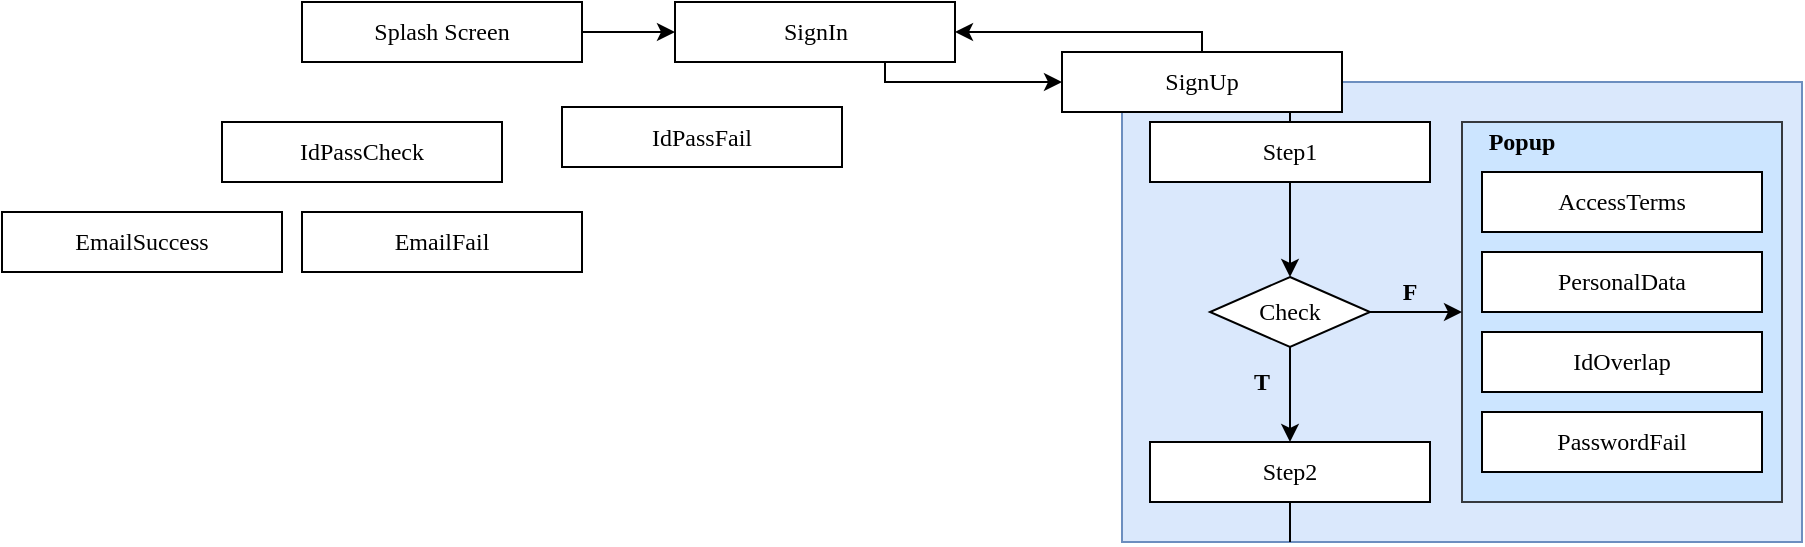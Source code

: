 <mxfile version="12.1.8" type="github" pages="1"><diagram id="XOLFAkgFm3Rj53Y3xqBl" name="Page-1"><mxGraphModel dx="948" dy="1690" grid="1" gridSize="10" guides="1" tooltips="1" connect="1" arrows="1" fold="1" page="1" pageScale="1" pageWidth="827" pageHeight="1169" math="0" shadow="0"><root><mxCell id="0"/><mxCell id="1" parent="0"/><mxCell id="pD5YeeOENnrOnMWcoTvS-38" style="edgeStyle=orthogonalEdgeStyle;rounded=0;orthogonalLoop=1;jettySize=auto;html=1;exitX=1;exitY=0.5;exitDx=0;exitDy=0;entryX=0;entryY=0.5;entryDx=0;entryDy=0;fontFamily=Verdana;" edge="1" parent="1" source="pD5YeeOENnrOnMWcoTvS-1" target="pD5YeeOENnrOnMWcoTvS-3"><mxGeometry relative="1" as="geometry"/></mxCell><mxCell id="pD5YeeOENnrOnMWcoTvS-1" value="Splash Screen" style="rounded=0;whiteSpace=wrap;fontFamily=Verdana;html=1;" vertex="1" parent="1"><mxGeometry x="500" y="-1150" width="140" height="30" as="geometry"/></mxCell><mxCell id="pD5YeeOENnrOnMWcoTvS-41" style="edgeStyle=orthogonalEdgeStyle;rounded=0;orthogonalLoop=1;jettySize=auto;html=1;exitX=0.75;exitY=1;exitDx=0;exitDy=0;entryX=0;entryY=0.5;entryDx=0;entryDy=0;fontFamily=Verdana;" edge="1" parent="1" source="pD5YeeOENnrOnMWcoTvS-3" target="pD5YeeOENnrOnMWcoTvS-4"><mxGeometry relative="1" as="geometry"><Array as="points"><mxPoint x="792" y="-1110"/></Array></mxGeometry></mxCell><mxCell id="pD5YeeOENnrOnMWcoTvS-3" value="SignIn" style="rounded=0;whiteSpace=wrap;fontFamily=Verdana;html=1;" vertex="1" parent="1"><mxGeometry x="686.5" y="-1150" width="140" height="30" as="geometry"/></mxCell><mxCell id="pD5YeeOENnrOnMWcoTvS-5" value="IdPassCheck" style="rounded=0;whiteSpace=wrap;fontFamily=Verdana;html=1;" vertex="1" parent="1"><mxGeometry x="460" y="-1090" width="140" height="30" as="geometry"/></mxCell><mxCell id="pD5YeeOENnrOnMWcoTvS-6" value="EmailFail" style="rounded=0;whiteSpace=wrap;fontFamily=Verdana;html=1;" vertex="1" parent="1"><mxGeometry x="500" y="-1045" width="140" height="30" as="geometry"/></mxCell><mxCell id="pD5YeeOENnrOnMWcoTvS-7" value="EmailSuccess" style="rounded=0;whiteSpace=wrap;fontFamily=Verdana;html=1;" vertex="1" parent="1"><mxGeometry x="350" y="-1045" width="140" height="30" as="geometry"/></mxCell><mxCell id="pD5YeeOENnrOnMWcoTvS-10" value="IdPassFail" style="rounded=0;whiteSpace=wrap;fontFamily=Verdana;html=1;" vertex="1" parent="1"><mxGeometry x="630" y="-1097.5" width="140" height="30" as="geometry"/></mxCell><mxCell id="pD5YeeOENnrOnMWcoTvS-39" value="" style="group" vertex="1" connectable="0" parent="1"><mxGeometry x="910" y="-1110" width="340" height="230" as="geometry"/></mxCell><mxCell id="pD5YeeOENnrOnMWcoTvS-27" value="" style="rounded=0;whiteSpace=wrap;html=1;fontFamily=Verdana;fillColor=#dae8fc;strokeColor=#6c8ebf;" vertex="1" parent="pD5YeeOENnrOnMWcoTvS-39"><mxGeometry width="340" height="230" as="geometry"/></mxCell><mxCell id="pD5YeeOENnrOnMWcoTvS-11" value="Step1" style="rounded=0;whiteSpace=wrap;fontFamily=Verdana;html=1;" vertex="1" parent="pD5YeeOENnrOnMWcoTvS-39"><mxGeometry x="14" y="20" width="140" height="30" as="geometry"/></mxCell><mxCell id="pD5YeeOENnrOnMWcoTvS-12" value="Step2" style="rounded=0;whiteSpace=wrap;fontFamily=Verdana;html=1;" vertex="1" parent="pD5YeeOENnrOnMWcoTvS-39"><mxGeometry x="14" y="180" width="140" height="30" as="geometry"/></mxCell><mxCell id="pD5YeeOENnrOnMWcoTvS-26" value="Check" style="rhombus;whiteSpace=wrap;html=1;fontFamily=Verdana;" vertex="1" parent="pD5YeeOENnrOnMWcoTvS-39"><mxGeometry x="44" y="97.5" width="80" height="35" as="geometry"/></mxCell><mxCell id="pD5YeeOENnrOnMWcoTvS-28" value="" style="endArrow=classic;html=1;fontFamily=Verdana;exitX=0.5;exitY=1;exitDx=0;exitDy=0;entryX=0.5;entryY=0;entryDx=0;entryDy=0;" edge="1" parent="pD5YeeOENnrOnMWcoTvS-39" source="pD5YeeOENnrOnMWcoTvS-11" target="pD5YeeOENnrOnMWcoTvS-26"><mxGeometry width="50" height="50" relative="1" as="geometry"><mxPoint x="130" y="72.5" as="sourcePoint"/><mxPoint x="180" y="22.5" as="targetPoint"/></mxGeometry></mxCell><mxCell id="pD5YeeOENnrOnMWcoTvS-30" value="" style="group" vertex="1" connectable="0" parent="pD5YeeOENnrOnMWcoTvS-39"><mxGeometry x="170" y="20" width="160" height="205" as="geometry"/></mxCell><mxCell id="pD5YeeOENnrOnMWcoTvS-13" value="" style="rounded=0;whiteSpace=wrap;html=1;fontFamily=Verdana;fillColor=#cce5ff;strokeColor=#36393d;" vertex="1" parent="pD5YeeOENnrOnMWcoTvS-30"><mxGeometry width="160" height="190" as="geometry"/></mxCell><mxCell id="pD5YeeOENnrOnMWcoTvS-15" value="IdOverlap" style="rounded=0;whiteSpace=wrap;fontFamily=Verdana;html=1;" vertex="1" parent="pD5YeeOENnrOnMWcoTvS-30"><mxGeometry x="10" y="105" width="140" height="30" as="geometry"/></mxCell><mxCell id="pD5YeeOENnrOnMWcoTvS-16" value="PasswordFail" style="rounded=0;whiteSpace=wrap;fontFamily=Verdana;html=1;" vertex="1" parent="pD5YeeOENnrOnMWcoTvS-30"><mxGeometry x="10" y="145" width="140" height="30" as="geometry"/></mxCell><mxCell id="pD5YeeOENnrOnMWcoTvS-24" value="AccessTerms" style="rounded=0;whiteSpace=wrap;fontFamily=Verdana;html=1;" vertex="1" parent="pD5YeeOENnrOnMWcoTvS-30"><mxGeometry x="10" y="25" width="140" height="30" as="geometry"/></mxCell><mxCell id="pD5YeeOENnrOnMWcoTvS-25" value="PersonalData" style="rounded=0;whiteSpace=wrap;fontFamily=Verdana;html=1;" vertex="1" parent="pD5YeeOENnrOnMWcoTvS-30"><mxGeometry x="10" y="65" width="140" height="30" as="geometry"/></mxCell><mxCell id="pD5YeeOENnrOnMWcoTvS-29" value="Popup" style="text;html=1;strokeColor=none;fillColor=none;align=center;verticalAlign=middle;whiteSpace=wrap;rounded=0;fontFamily=Verdana;fontStyle=1" vertex="1" parent="pD5YeeOENnrOnMWcoTvS-30"><mxGeometry x="10" width="40" height="20" as="geometry"/></mxCell><mxCell id="pD5YeeOENnrOnMWcoTvS-31" value="" style="endArrow=classic;html=1;fontFamily=Verdana;exitX=1;exitY=0.5;exitDx=0;exitDy=0;entryX=0;entryY=0.5;entryDx=0;entryDy=0;" edge="1" parent="pD5YeeOENnrOnMWcoTvS-39" source="pD5YeeOENnrOnMWcoTvS-26" target="pD5YeeOENnrOnMWcoTvS-13"><mxGeometry width="50" height="50" relative="1" as="geometry"><mxPoint x="94.0" y="45" as="sourcePoint"/><mxPoint x="94.0" y="82.5" as="targetPoint"/></mxGeometry></mxCell><mxCell id="pD5YeeOENnrOnMWcoTvS-33" value="" style="endArrow=classic;html=1;fontFamily=Verdana;exitX=0.5;exitY=1;exitDx=0;exitDy=0;entryX=0.5;entryY=0;entryDx=0;entryDy=0;" edge="1" parent="pD5YeeOENnrOnMWcoTvS-39" source="pD5YeeOENnrOnMWcoTvS-26" target="pD5YeeOENnrOnMWcoTvS-12"><mxGeometry width="50" height="50" relative="1" as="geometry"><mxPoint x="134.0" y="125" as="sourcePoint"/><mxPoint x="180" y="125" as="targetPoint"/></mxGeometry></mxCell><mxCell id="pD5YeeOENnrOnMWcoTvS-34" value="F" style="text;html=1;strokeColor=none;fillColor=none;align=center;verticalAlign=middle;whiteSpace=wrap;rounded=0;fontFamily=Verdana;fontStyle=1" vertex="1" parent="pD5YeeOENnrOnMWcoTvS-39"><mxGeometry x="124" y="95" width="40" height="20" as="geometry"/></mxCell><mxCell id="pD5YeeOENnrOnMWcoTvS-36" value="T" style="text;html=1;strokeColor=none;fillColor=none;align=center;verticalAlign=middle;whiteSpace=wrap;rounded=0;fontFamily=Verdana;fontStyle=1" vertex="1" parent="pD5YeeOENnrOnMWcoTvS-39"><mxGeometry x="50" y="140" width="40" height="20" as="geometry"/></mxCell><mxCell id="pD5YeeOENnrOnMWcoTvS-4" value="SignUp" style="rounded=0;whiteSpace=wrap;fontFamily=Verdana;html=1;" vertex="1" parent="pD5YeeOENnrOnMWcoTvS-39"><mxGeometry x="-30" y="-15" width="140" height="30" as="geometry"/></mxCell><mxCell id="pD5YeeOENnrOnMWcoTvS-42" value="" style="endArrow=none;html=1;fontFamily=Verdana;exitX=0.5;exitY=0;exitDx=0;exitDy=0;" edge="1" parent="pD5YeeOENnrOnMWcoTvS-39" source="pD5YeeOENnrOnMWcoTvS-11"><mxGeometry width="50" height="50" relative="1" as="geometry"><mxPoint x="34" y="65" as="sourcePoint"/><mxPoint x="84" y="15" as="targetPoint"/></mxGeometry></mxCell><mxCell id="pD5YeeOENnrOnMWcoTvS-43" value="" style="endArrow=none;html=1;fontFamily=Verdana;entryX=0.5;entryY=1;entryDx=0;entryDy=0;" edge="1" parent="pD5YeeOENnrOnMWcoTvS-39" target="pD5YeeOENnrOnMWcoTvS-12"><mxGeometry width="50" height="50" relative="1" as="geometry"><mxPoint x="84" y="230" as="sourcePoint"/><mxPoint x="-470" y="250" as="targetPoint"/></mxGeometry></mxCell><mxCell id="pD5YeeOENnrOnMWcoTvS-40" style="edgeStyle=orthogonalEdgeStyle;rounded=0;orthogonalLoop=1;jettySize=auto;html=1;exitX=0.5;exitY=0;exitDx=0;exitDy=0;entryX=1;entryY=0.5;entryDx=0;entryDy=0;fontFamily=Verdana;" edge="1" parent="1" source="pD5YeeOENnrOnMWcoTvS-4" target="pD5YeeOENnrOnMWcoTvS-3"><mxGeometry relative="1" as="geometry"><Array as="points"><mxPoint x="950" y="-1135"/></Array></mxGeometry></mxCell></root></mxGraphModel></diagram></mxfile>